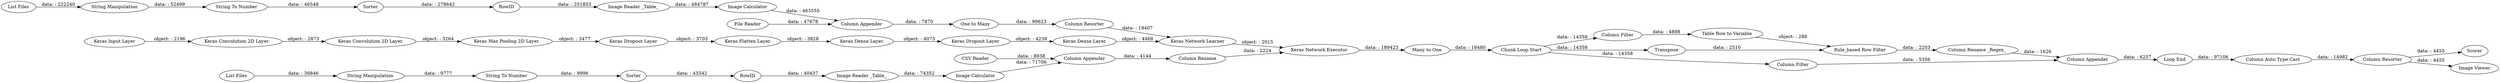 digraph {
	"-7656402576179077860_20" [label="Many to One"]
	"-1455883872236953421_198" [label="Keras Convolution 2D Layer"]
	"-9065366823166188856_54" [label="Column Appender"]
	"-2579833246945809900_59" [label=RowID]
	"-7181575326811213166_57" [label=Sorter]
	"-7656402576179077860_57" [label=Transpose]
	"-1455883872236953421_200" [label="Keras Dense Layer"]
	"-9065366823166188856_61" [label="One to Many"]
	"-1455883872236953421_16" [label="Keras Network Learner"]
	"-1455883872236953421_210" [label="Keras Network Executor"]
	"-7656402576179077860_63" [label="Loop End"]
	"-1455883872236953421_195" [label="Keras Dropout Layer"]
	"2328829476565561934_52" [label="Image Reader _Table_"]
	"2328829476565561934_42" [label="Column Rename"]
	"2328829476565561934_51" [label="List Files"]
	"-2579833246945809900_58" [label="String To Number"]
	"-1455883872236953421_199" [label="Keras Dense Layer"]
	"-7181575326811213166_59" [label=RowID]
	"-2579833246945809900_56" [label="String Manipulation"]
	"-1455883872236953421_190" [label="Keras Flatten Layer"]
	"-7656402576179077860_64" [label="Column Rename _Regex_"]
	"-9065366823166188856_60" [label="Image Calculator"]
	"2328829476565561934_54" [label="Column Appender"]
	"-7181575326811213166_56" [label="String Manipulation"]
	"-9065366823166188856_51" [label="List Files"]
	"-1455883872236953421_185" [label="Keras Input Layer"]
	"-9065366823166188856_52" [label="Image Reader _Table_"]
	"-1455883872236953421_84" [label=Scorer]
	"-7656402576179077860_61" [label="Column Filter"]
	"-1455883872236953421_196" [label="Keras Dropout Layer"]
	"-1455883872236953421_197" [label="Keras Convolution 2D Layer"]
	"-7656402576179077860_53" [label="Chunk Loop Start"]
	"-1455883872236953421_187" [label="Keras Max Pooling 2D Layer"]
	"-7181575326811213166_58" [label="String To Number"]
	"2328829476565561934_53" [label="CSV Reader"]
	"-9065366823166188856_62" [label="File Reader"]
	"-9065366823166188856_63" [label="Column Resorter"]
	"-1455883872236953421_85" [label="Image Viewer"]
	"2328829476565561934_60" [label="Image Calculator"]
	"-7656402576179077860_56" [label="Column Filter"]
	"-7656402576179077860_62" [label="Column Appender"]
	"-7656402576179077860_73" [label="Column Auto Type Cast"]
	"-2579833246945809900_57" [label=Sorter]
	"-7656402576179077860_60" [label="Rule_based Row Filter"]
	"-7656402576179077860_55" [label="Table Row to Variable"]
	"-7656402576179077860_65" [label="Column Resorter"]
	"-7181575326811213166_57" -> "-7181575326811213166_59" [label="data: : 43342"]
	"-1455883872236953421_197" -> "-1455883872236953421_198" [label="object: : 2873"]
	"-1455883872236953421_16" -> "-1455883872236953421_210" [label="object: : 2015"]
	"2328829476565561934_53" -> "2328829476565561934_54" [label="data: : 8938"]
	"-7656402576179077860_53" -> "-7656402576179077860_57" [label="data: : 14358"]
	"-9065366823166188856_54" -> "-9065366823166188856_61" [label="data: : 7870"]
	"-9065366823166188856_61" -> "-9065366823166188856_63" [label="data: : 99623"]
	"-7656402576179077860_61" -> "-7656402576179077860_62" [label="data: : 5356"]
	"-7656402576179077860_73" -> "-7656402576179077860_65" [label="data: : 14982"]
	"-1455883872236953421_190" -> "-1455883872236953421_199" [label="object: : 3828"]
	"-9065366823166188856_52" -> "-9065366823166188856_60" [label="data: : 484787"]
	"2328829476565561934_52" -> "2328829476565561934_60" [label="data: : 74352"]
	"-2579833246945809900_59" -> "-9065366823166188856_52" [label="data: : 251853"]
	"-7656402576179077860_65" -> "-1455883872236953421_84" [label="data: : 4455"]
	"-1455883872236953421_200" -> "-1455883872236953421_16" [label="object: : 4468"]
	"-1455883872236953421_210" -> "-7656402576179077860_20" [label="data: : 189423"]
	"-9065366823166188856_63" -> "-1455883872236953421_16" [label="data: : 18407"]
	"-7656402576179077860_53" -> "-7656402576179077860_56" [label="data: : 14358"]
	"-1455883872236953421_196" -> "-1455883872236953421_200" [label="object: : 4239"]
	"-1455883872236953421_198" -> "-1455883872236953421_187" [label="object: : 3264"]
	"-7656402576179077860_60" -> "-7656402576179077860_64" [label="data: : 2203"]
	"-7181575326811213166_59" -> "2328829476565561934_52" [label="data: : 40437"]
	"-2579833246945809900_58" -> "-2579833246945809900_57" [label="data: : 46548"]
	"-7656402576179077860_57" -> "-7656402576179077860_60" [label="data: : 2510"]
	"2328829476565561934_51" -> "-7181575326811213166_56" [label="data: : 36846"]
	"-7656402576179077860_55" -> "-7656402576179077860_60" [label="object: : 288"]
	"-1455883872236953421_195" -> "-1455883872236953421_190" [label="object: : 3703"]
	"-1455883872236953421_199" -> "-1455883872236953421_196" [label="object: : 4073"]
	"-7656402576179077860_53" -> "-7656402576179077860_61" [label="data: : 14358"]
	"-7181575326811213166_58" -> "-7181575326811213166_57" [label="data: : 9996"]
	"2328829476565561934_60" -> "2328829476565561934_54" [label="data: : 71706"]
	"2328829476565561934_54" -> "2328829476565561934_42" [label="data: : 4144"]
	"-9065366823166188856_60" -> "-9065366823166188856_54" [label="data: : 463555"]
	"-7656402576179077860_20" -> "-7656402576179077860_53" [label="data: : 18480"]
	"-2579833246945809900_56" -> "-2579833246945809900_58" [label="data: : 52499"]
	"-7656402576179077860_56" -> "-7656402576179077860_55" [label="data: : 4898"]
	"-2579833246945809900_57" -> "-2579833246945809900_59" [label="data: : 278642"]
	"-7656402576179077860_63" -> "-7656402576179077860_73" [label="data: : 97106"]
	"-7181575326811213166_56" -> "-7181575326811213166_58" [label="data: : 9777"]
	"-9065366823166188856_62" -> "-9065366823166188856_54" [label="data: : 47678"]
	"-7656402576179077860_64" -> "-7656402576179077860_62" [label="data: : 1626"]
	"2328829476565561934_42" -> "-1455883872236953421_210" [label="data: : 2224"]
	"-1455883872236953421_187" -> "-1455883872236953421_195" [label="object: : 3477"]
	"-7656402576179077860_62" -> "-7656402576179077860_63" [label="data: : 6257"]
	"-7656402576179077860_65" -> "-1455883872236953421_85" [label="data: : 4455"]
	"-1455883872236953421_185" -> "-1455883872236953421_197" [label="object: : 2196"]
	"-9065366823166188856_51" -> "-2579833246945809900_56" [label="data: : 222240"]
	rankdir=LR
}

